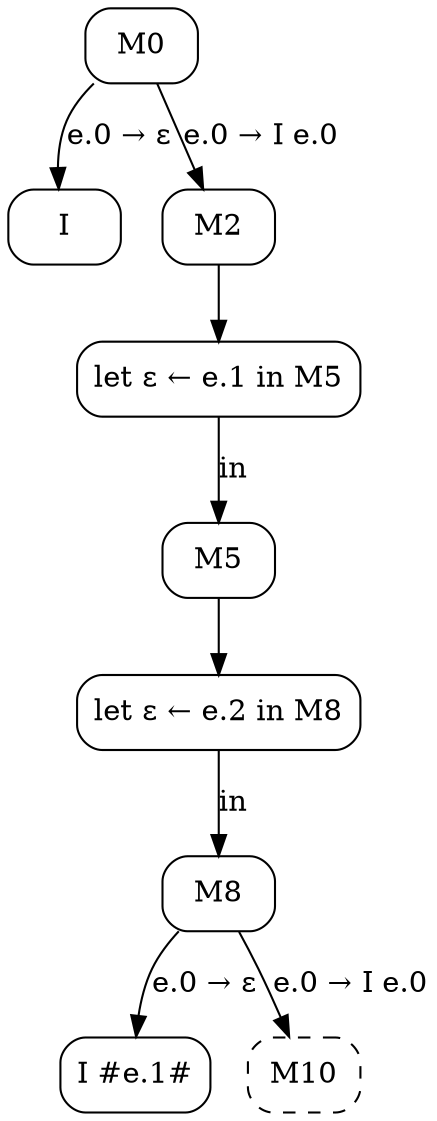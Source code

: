 digraph {
  node [shape=box, style=rounded];

  M0;
  M1 [label="I"];
  M0 -> M1 [label="e.0 → ε"];
  M2;
  M0 -> M2 [label="e.0 → I e.0"];
  M3 [label="let ε ← e.1 in M5"];
  M2 -> M3;
  M5;
  M3 -> M5 [label="in"];
  M6 [label="let ε ← e.2 in M8"];
  M5 -> M6;
  M8;
  M6 -> M8 [label="in"];
  M9 [label="I #e.1#"]
  M8 -> M9 [label="e.0 → ε"];
  M10 [style="rounded,dashed"];
  M8 -> M10 [label="e.0 → I e.0"];
}
